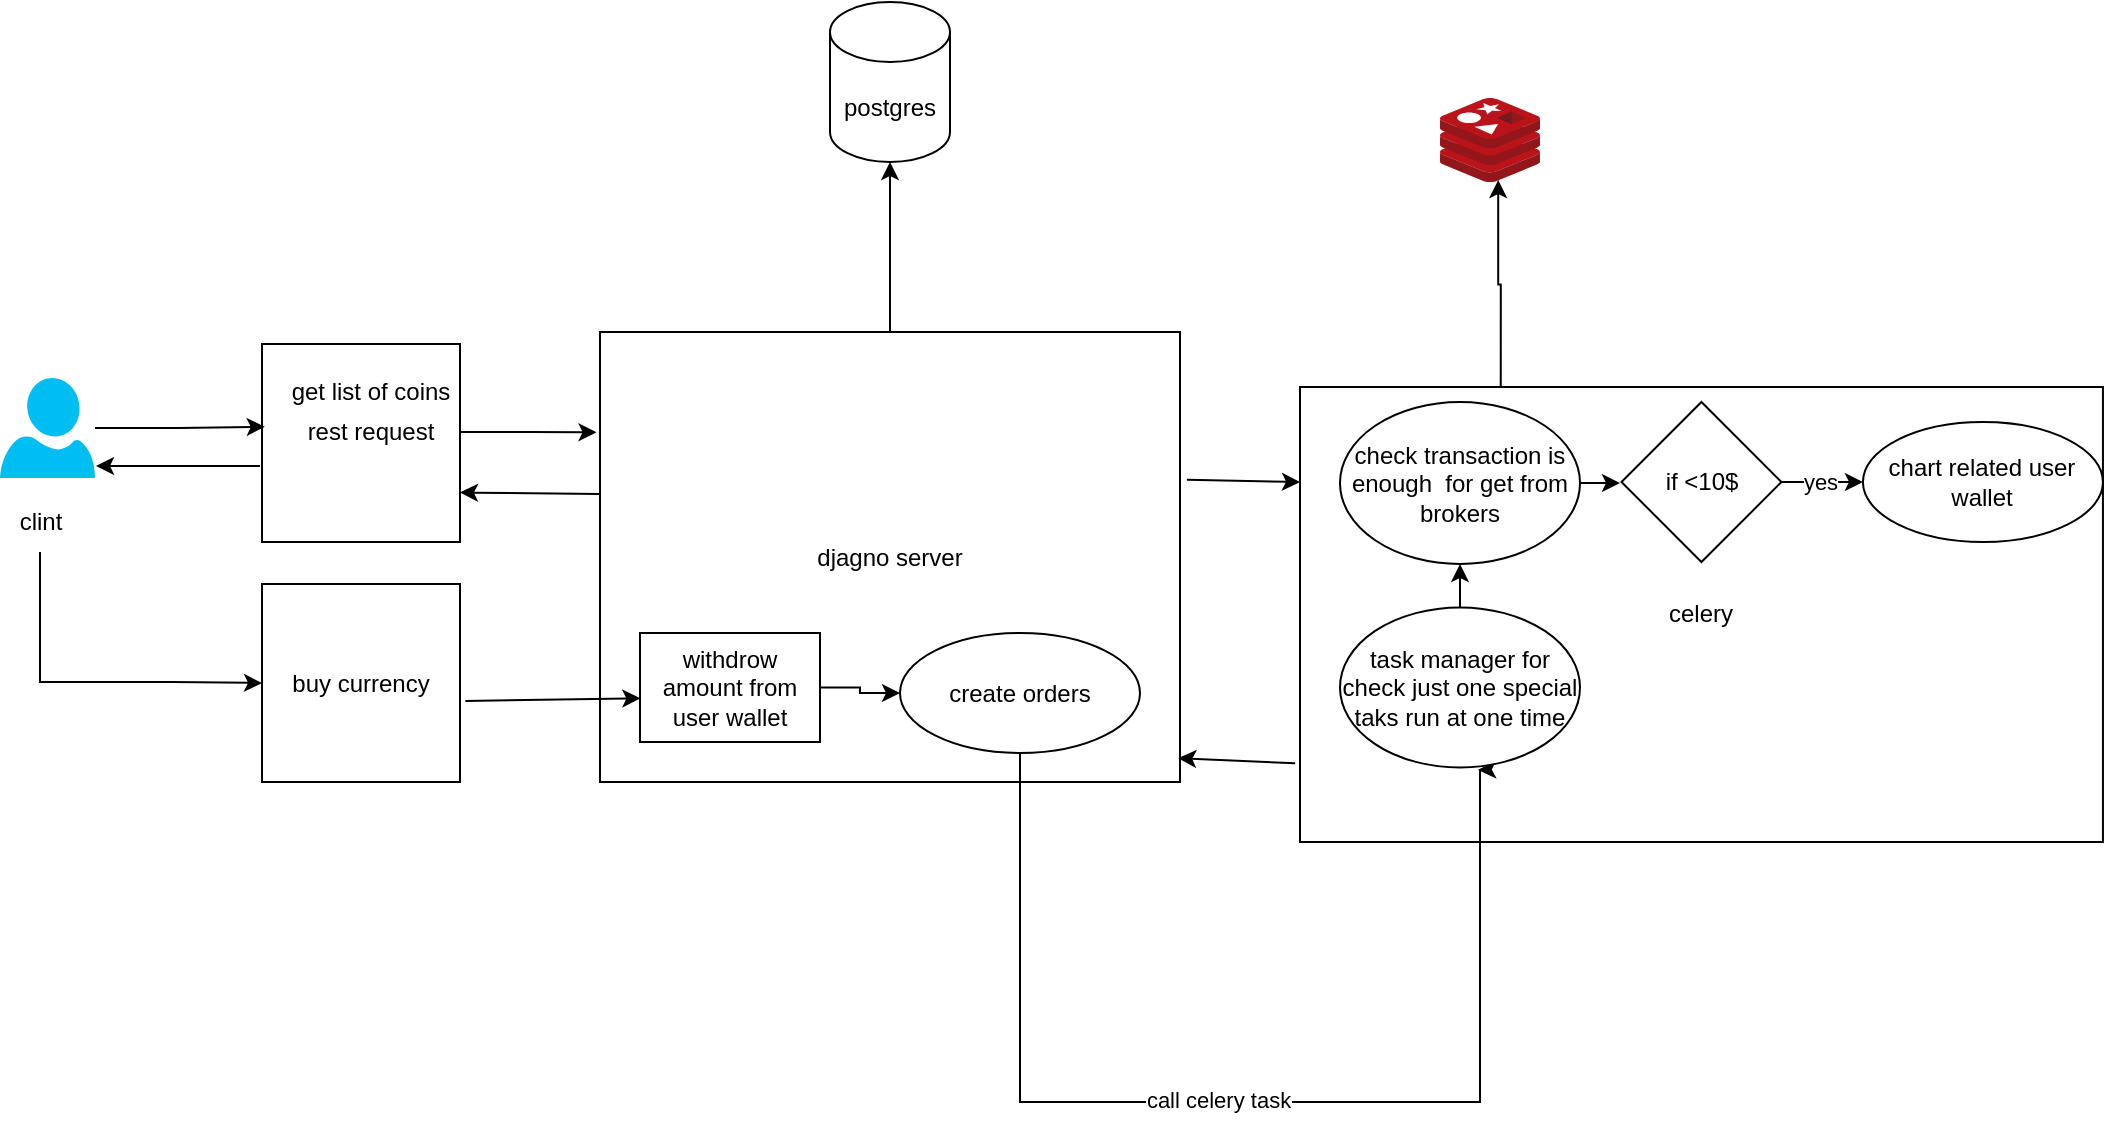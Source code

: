 <mxfile version="20.5.3" type="embed"><diagram id="IaM5V2PBC48-PLnlWkbu" name="Page-1"><mxGraphModel dx="3017" dy="2950" grid="1" gridSize="10" guides="1" tooltips="1" connect="1" arrows="1" fold="1" page="1" pageScale="1" pageWidth="850" pageHeight="1100" math="1" shadow="0"><root><mxCell id="0"/><mxCell id="1" parent="0"/><mxCell id="12" value="" style="whiteSpace=wrap;html=1;aspect=fixed;" vertex="1" parent="1"><mxGeometry x="151" y="231" width="99" height="99" as="geometry"/></mxCell><mxCell id="26" style="edgeStyle=orthogonalEdgeStyle;rounded=0;orthogonalLoop=1;jettySize=auto;html=1;entryX=0.014;entryY=0.418;entryDx=0;entryDy=0;entryPerimeter=0;" edge="1" parent="1" source="2" target="12"><mxGeometry relative="1" as="geometry"/></mxCell><mxCell id="2" value="" style="verticalLabelPosition=bottom;html=1;verticalAlign=top;align=center;strokeColor=none;fillColor=#00BEF2;shape=mxgraph.azure.user;" vertex="1" parent="1"><mxGeometry x="20" y="248" width="47.5" height="50" as="geometry"/></mxCell><mxCell id="14" style="edgeStyle=orthogonalEdgeStyle;rounded=0;orthogonalLoop=1;jettySize=auto;html=1;" edge="1" parent="1" source="4" target="13"><mxGeometry relative="1" as="geometry"/></mxCell><mxCell id="4" value="djagno server" style="whiteSpace=wrap;html=1;align=center;" vertex="1" parent="1"><mxGeometry x="320" y="225" width="290" height="225" as="geometry"/></mxCell><mxCell id="27" style="edgeStyle=orthogonalEdgeStyle;rounded=0;orthogonalLoop=1;jettySize=auto;html=1;entryX=-0.006;entryY=0.223;entryDx=0;entryDy=0;entryPerimeter=0;" edge="1" parent="1" source="6" target="4"><mxGeometry relative="1" as="geometry"/></mxCell><mxCell id="6" value="rest request" style="text;html=1;align=center;verticalAlign=middle;resizable=0;points=[];autosize=1;strokeColor=none;fillColor=none;" vertex="1" parent="1"><mxGeometry x="160" y="260" width="90" height="30" as="geometry"/></mxCell><mxCell id="9" value="get list of coins" style="text;html=1;align=center;verticalAlign=middle;resizable=0;points=[];autosize=1;strokeColor=none;fillColor=none;" vertex="1" parent="1"><mxGeometry x="155" y="240" width="100" height="30" as="geometry"/></mxCell><mxCell id="13" value="postgres" style="shape=cylinder3;whiteSpace=wrap;html=1;boundedLbl=1;backgroundOutline=1;size=15;" vertex="1" parent="1"><mxGeometry x="435" y="60" width="60" height="80" as="geometry"/></mxCell><mxCell id="15" value="" style="sketch=0;aspect=fixed;html=1;points=[];align=center;image;fontSize=12;image=img/lib/mscae/Cache_Redis_Product.svg;" vertex="1" parent="1"><mxGeometry x="740" y="108" width="50" height="42" as="geometry"/></mxCell><mxCell id="25" style="edgeStyle=orthogonalEdgeStyle;rounded=0;orthogonalLoop=1;jettySize=auto;html=1;exitX=0.25;exitY=0;exitDx=0;exitDy=0;entryX=0.582;entryY=0.977;entryDx=0;entryDy=0;entryPerimeter=0;" edge="1" parent="1" source="17" target="15"><mxGeometry relative="1" as="geometry"/></mxCell><mxCell id="17" value="celery&lt;br&gt;" style="whiteSpace=wrap;html=1;align=center;" vertex="1" parent="1"><mxGeometry x="670" y="252.5" width="401.47" height="227.5" as="geometry"/></mxCell><mxCell id="30" value="" style="endArrow=classic;html=1;rounded=0;entryX=1;entryY=0.75;entryDx=0;entryDy=0;exitX=-0.001;exitY=0.36;exitDx=0;exitDy=0;exitPerimeter=0;" edge="1" parent="1" source="4" target="12"><mxGeometry width="50" height="50" relative="1" as="geometry"><mxPoint x="250" y="350" as="sourcePoint"/><mxPoint x="300" y="300" as="targetPoint"/></mxGeometry></mxCell><mxCell id="31" value="" style="endArrow=classic;html=1;rounded=0;entryX=1.011;entryY=0.88;entryDx=0;entryDy=0;entryPerimeter=0;exitX=-0.01;exitY=0.616;exitDx=0;exitDy=0;exitPerimeter=0;" edge="1" parent="1" source="12" target="2"><mxGeometry width="50" height="50" relative="1" as="geometry"><mxPoint x="180" y="330" as="sourcePoint"/><mxPoint x="230" y="280" as="targetPoint"/></mxGeometry></mxCell><mxCell id="42" style="edgeStyle=orthogonalEdgeStyle;rounded=0;orthogonalLoop=1;jettySize=auto;html=1;entryX=0;entryY=0.5;entryDx=0;entryDy=0;" edge="1" parent="1" source="32" target="35"><mxGeometry relative="1" as="geometry"><Array as="points"><mxPoint x="40" y="400"/><mxPoint x="106" y="400"/></Array></mxGeometry></mxCell><mxCell id="32" value="clint&lt;br&gt;" style="text;html=1;align=center;verticalAlign=middle;resizable=0;points=[];autosize=1;strokeColor=none;fillColor=none;" vertex="1" parent="1"><mxGeometry x="20" y="305" width="40" height="30" as="geometry"/></mxCell><mxCell id="33" value="" style="endArrow=classic;html=1;rounded=0;exitX=-0.006;exitY=0.827;exitDx=0;exitDy=0;exitPerimeter=0;entryX=0.997;entryY=0.947;entryDx=0;entryDy=0;entryPerimeter=0;" edge="1" parent="1" source="17" target="4"><mxGeometry width="50" height="50" relative="1" as="geometry"><mxPoint x="330" y="210" as="sourcePoint"/><mxPoint x="380" y="160" as="targetPoint"/></mxGeometry></mxCell><mxCell id="35" value="buy currency&lt;br&gt;" style="whiteSpace=wrap;html=1;aspect=fixed;" vertex="1" parent="1"><mxGeometry x="151" y="351" width="99" height="99" as="geometry"/></mxCell><mxCell id="41" value="" style="endArrow=classic;html=1;rounded=0;exitX=1.027;exitY=0.591;exitDx=0;exitDy=0;entryX=0.002;entryY=0.599;entryDx=0;entryDy=0;entryPerimeter=0;exitPerimeter=0;" edge="1" parent="1" source="35" target="43"><mxGeometry width="50" height="50" relative="1" as="geometry"><mxPoint x="320" y="290" as="sourcePoint"/><mxPoint x="370" y="240" as="targetPoint"/></mxGeometry></mxCell><mxCell id="50" value="" style="edgeStyle=orthogonalEdgeStyle;rounded=0;orthogonalLoop=1;jettySize=auto;html=1;" edge="1" parent="1" source="43" target="49"><mxGeometry relative="1" as="geometry"/></mxCell><mxCell id="43" value="withdrow amount from user wallet" style="rounded=0;whiteSpace=wrap;html=1;" vertex="1" parent="1"><mxGeometry x="340" y="375.5" width="90" height="54.5" as="geometry"/></mxCell><mxCell id="82" value="" style="edgeStyle=orthogonalEdgeStyle;rounded=0;orthogonalLoop=1;jettySize=auto;html=1;" edge="1" parent="1" source="44" target="81"><mxGeometry relative="1" as="geometry"/></mxCell><mxCell id="44" value="check transaction is enough&amp;nbsp; for get from brokers" style="ellipse;whiteSpace=wrap;html=1;rounded=0;" vertex="1" parent="1"><mxGeometry x="690" y="260" width="120" height="81" as="geometry"/></mxCell><mxCell id="46" value="" style="endArrow=classic;html=1;rounded=0;exitX=1.012;exitY=0.346;exitDx=0;exitDy=0;exitPerimeter=0;entryX=0;entryY=0.209;entryDx=0;entryDy=0;entryPerimeter=0;" edge="1" parent="1" target="17"><mxGeometry width="50" height="50" relative="1" as="geometry"><mxPoint x="613.48" y="298.85" as="sourcePoint"/><mxPoint x="666.788" y="314.703" as="targetPoint"/></mxGeometry></mxCell><mxCell id="51" style="edgeStyle=orthogonalEdgeStyle;rounded=0;orthogonalLoop=1;jettySize=auto;html=1;entryX=0.575;entryY=1.016;entryDx=0;entryDy=0;entryPerimeter=0;" edge="1" parent="1" source="49" target="87"><mxGeometry relative="1" as="geometry"><mxPoint x="790" y="580" as="targetPoint"/><Array as="points"><mxPoint x="530" y="610"/><mxPoint x="760" y="610"/></Array></mxGeometry></mxCell><mxCell id="86" value="call celery task" style="edgeLabel;html=1;align=center;verticalAlign=middle;resizable=0;points=[];" vertex="1" connectable="0" parent="51"><mxGeometry x="-0.043" y="1" relative="1" as="geometry"><mxPoint as="offset"/></mxGeometry></mxCell><mxCell id="49" value="create orders" style="ellipse;whiteSpace=wrap;html=1;rounded=0;" vertex="1" parent="1"><mxGeometry x="470" y="375.5" width="120" height="60" as="geometry"/></mxCell><mxCell id="84" value="" style="edgeStyle=orthogonalEdgeStyle;rounded=0;orthogonalLoop=1;jettySize=auto;html=1;" edge="1" parent="1" source="81" target="83"><mxGeometry relative="1" as="geometry"/></mxCell><mxCell id="85" value="yes" style="edgeLabel;html=1;align=center;verticalAlign=middle;resizable=0;points=[];" vertex="1" connectable="0" parent="84"><mxGeometry x="-0.756" relative="1" as="geometry"><mxPoint x="14" as="offset"/></mxGeometry></mxCell><mxCell id="81" value="if &amp;lt;10$" style="rhombus;whiteSpace=wrap;html=1;rounded=0;" vertex="1" parent="1"><mxGeometry x="830.73" y="260" width="80" height="80" as="geometry"/></mxCell><mxCell id="83" value="chart related user wallet" style="ellipse;whiteSpace=wrap;html=1;rounded=0;" vertex="1" parent="1"><mxGeometry x="951.47" y="270" width="120" height="60" as="geometry"/></mxCell><mxCell id="88" style="edgeStyle=orthogonalEdgeStyle;rounded=0;orthogonalLoop=1;jettySize=auto;html=1;" edge="1" parent="1" source="87" target="44"><mxGeometry relative="1" as="geometry"/></mxCell><mxCell id="87" value="task manager for check just one special taks run at one time" style="ellipse;whiteSpace=wrap;html=1;" vertex="1" parent="1"><mxGeometry x="690" y="362.75" width="120" height="80" as="geometry"/></mxCell></root></mxGraphModel></diagram></mxfile>